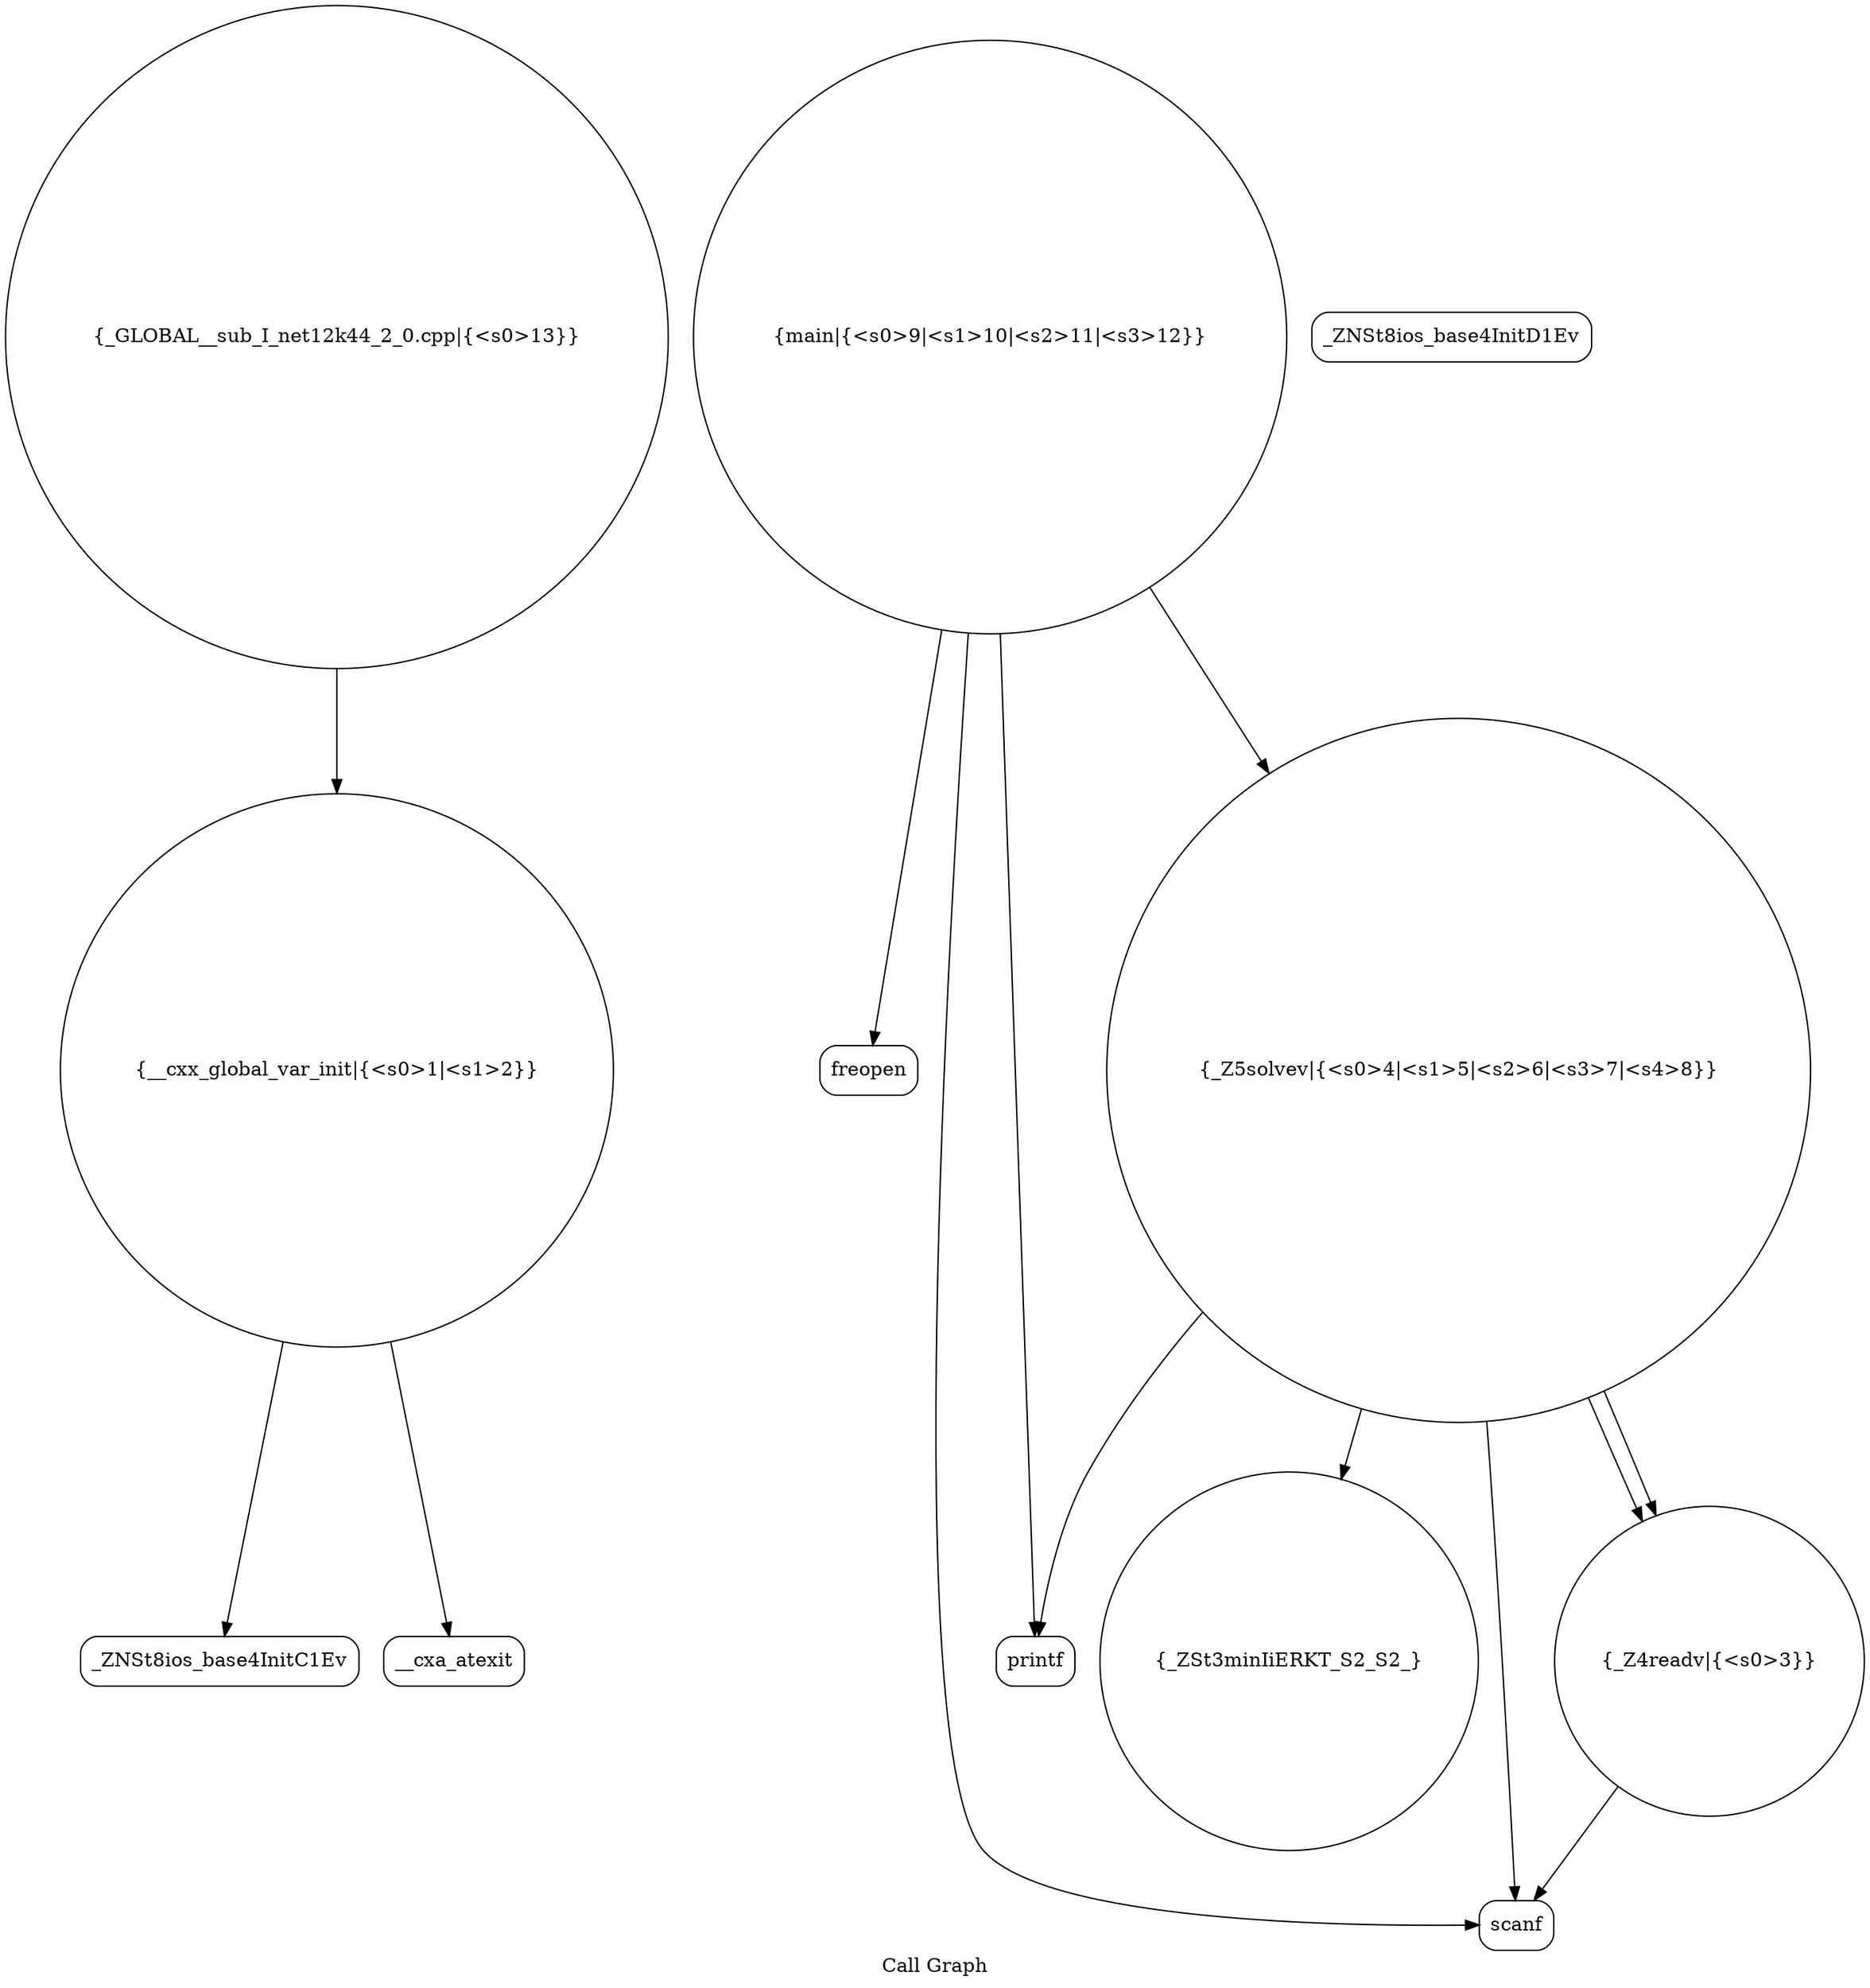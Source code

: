 digraph "Call Graph" {
	label="Call Graph";

	Node0x561d1423e560 [shape=record,shape=circle,label="{__cxx_global_var_init|{<s0>1|<s1>2}}"];
	Node0x561d1423e560:s0 -> Node0x561d1423e9f0[color=black];
	Node0x561d1423e560:s1 -> Node0x561d1423eaf0[color=black];
	Node0x561d1423ecf0 [shape=record,shape=circle,label="{_ZSt3minIiERKT_S2_S2_}"];
	Node0x561d1423ea70 [shape=record,shape=Mrecord,label="{_ZNSt8ios_base4InitD1Ev}"];
	Node0x561d1423edf0 [shape=record,shape=circle,label="{main|{<s0>9|<s1>10|<s2>11|<s3>12}}"];
	Node0x561d1423edf0:s0 -> Node0x561d1423ee70[color=black];
	Node0x561d1423edf0:s1 -> Node0x561d1423ebf0[color=black];
	Node0x561d1423edf0:s2 -> Node0x561d1423ed70[color=black];
	Node0x561d1423edf0:s3 -> Node0x561d1423ec70[color=black];
	Node0x561d1423eb70 [shape=record,shape=circle,label="{_Z4readv|{<s0>3}}"];
	Node0x561d1423eb70:s0 -> Node0x561d1423ebf0[color=black];
	Node0x561d1423eef0 [shape=record,shape=circle,label="{_GLOBAL__sub_I_net12k44_2_0.cpp|{<s0>13}}"];
	Node0x561d1423eef0:s0 -> Node0x561d1423e560[color=black];
	Node0x561d1423ec70 [shape=record,shape=circle,label="{_Z5solvev|{<s0>4|<s1>5|<s2>6|<s3>7|<s4>8}}"];
	Node0x561d1423ec70:s0 -> Node0x561d1423ebf0[color=black];
	Node0x561d1423ec70:s1 -> Node0x561d1423eb70[color=black];
	Node0x561d1423ec70:s2 -> Node0x561d1423eb70[color=black];
	Node0x561d1423ec70:s3 -> Node0x561d1423ecf0[color=black];
	Node0x561d1423ec70:s4 -> Node0x561d1423ed70[color=black];
	Node0x561d1423e9f0 [shape=record,shape=Mrecord,label="{_ZNSt8ios_base4InitC1Ev}"];
	Node0x561d1423ed70 [shape=record,shape=Mrecord,label="{printf}"];
	Node0x561d1423eaf0 [shape=record,shape=Mrecord,label="{__cxa_atexit}"];
	Node0x561d1423ee70 [shape=record,shape=Mrecord,label="{freopen}"];
	Node0x561d1423ebf0 [shape=record,shape=Mrecord,label="{scanf}"];
}
